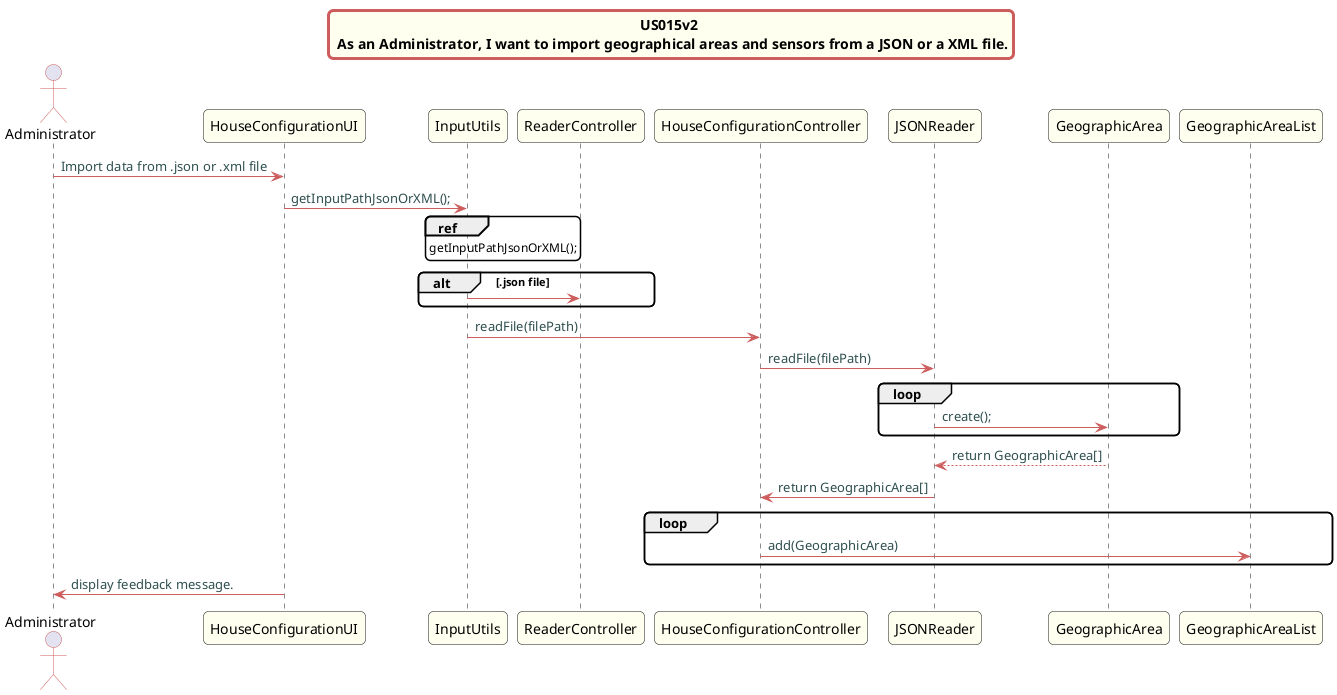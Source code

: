 @startuml
title US015v2 \n As an Administrator, I want to import geographical areas and sensors from a JSON or a XML file.
skinparam titleBorderRoundCorner 10
skinparam titleBorderThickness 3
skinparam titleBorderColor indianred
skinparam titleBackgroundColor ivory
skinparam FontName quicksand

skinparam actor {
  BorderColor indianred
  }

skinparam sequence {
  LifeLineBackgroundColor indianred
  ParticipantBackgroundColor ivory
}

skinparam roundcorner 10

skinparam component {
  arrowThickness 1
  ArrowFontName Verdana
  ArrowColor indianred
  ArrowFontColor darkslategrey
}


actor Administrator
Administrator -> HouseConfigurationUI: Import data from .json or .xml file
HouseConfigurationUI -> InputUtils: getInputPathJsonOrXML();
ref over InputUtils
getInputPathJsonOrXML();
end ref
alt .json file
InputUtils -> ReaderController
end alt
InputUtils -> HouseConfigurationController: readFile(filePath)
HouseConfigurationController -> JSONReader: readFile(filePath)
loop
JSONReader -> GeographicArea: create();
end loop
GeographicArea --> JSONReader: return GeographicArea[]
JSONReader -> HouseConfigurationController: return GeographicArea[]
loop
HouseConfigurationController -> GeographicAreaList: add(GeographicArea)
end loop
HouseConfigurationUI -> Administrator: display feedback message.
@enduml